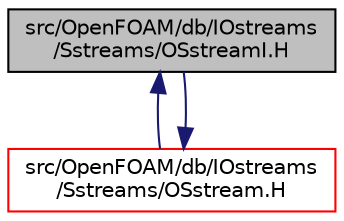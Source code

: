 digraph "src/OpenFOAM/db/IOstreams/Sstreams/OSstreamI.H"
{
  bgcolor="transparent";
  edge [fontname="Helvetica",fontsize="10",labelfontname="Helvetica",labelfontsize="10"];
  node [fontname="Helvetica",fontsize="10",shape=record];
  Node1 [label="src/OpenFOAM/db/IOstreams\l/Sstreams/OSstreamI.H",height=0.2,width=0.4,color="black", fillcolor="grey75", style="filled", fontcolor="black"];
  Node1 -> Node2 [dir="back",color="midnightblue",fontsize="10",style="solid",fontname="Helvetica"];
  Node2 [label="src/OpenFOAM/db/IOstreams\l/Sstreams/OSstream.H",height=0.2,width=0.4,color="red",URL="$a07840.html"];
  Node2 -> Node1 [dir="back",color="midnightblue",fontsize="10",style="solid",fontname="Helvetica"];
}
